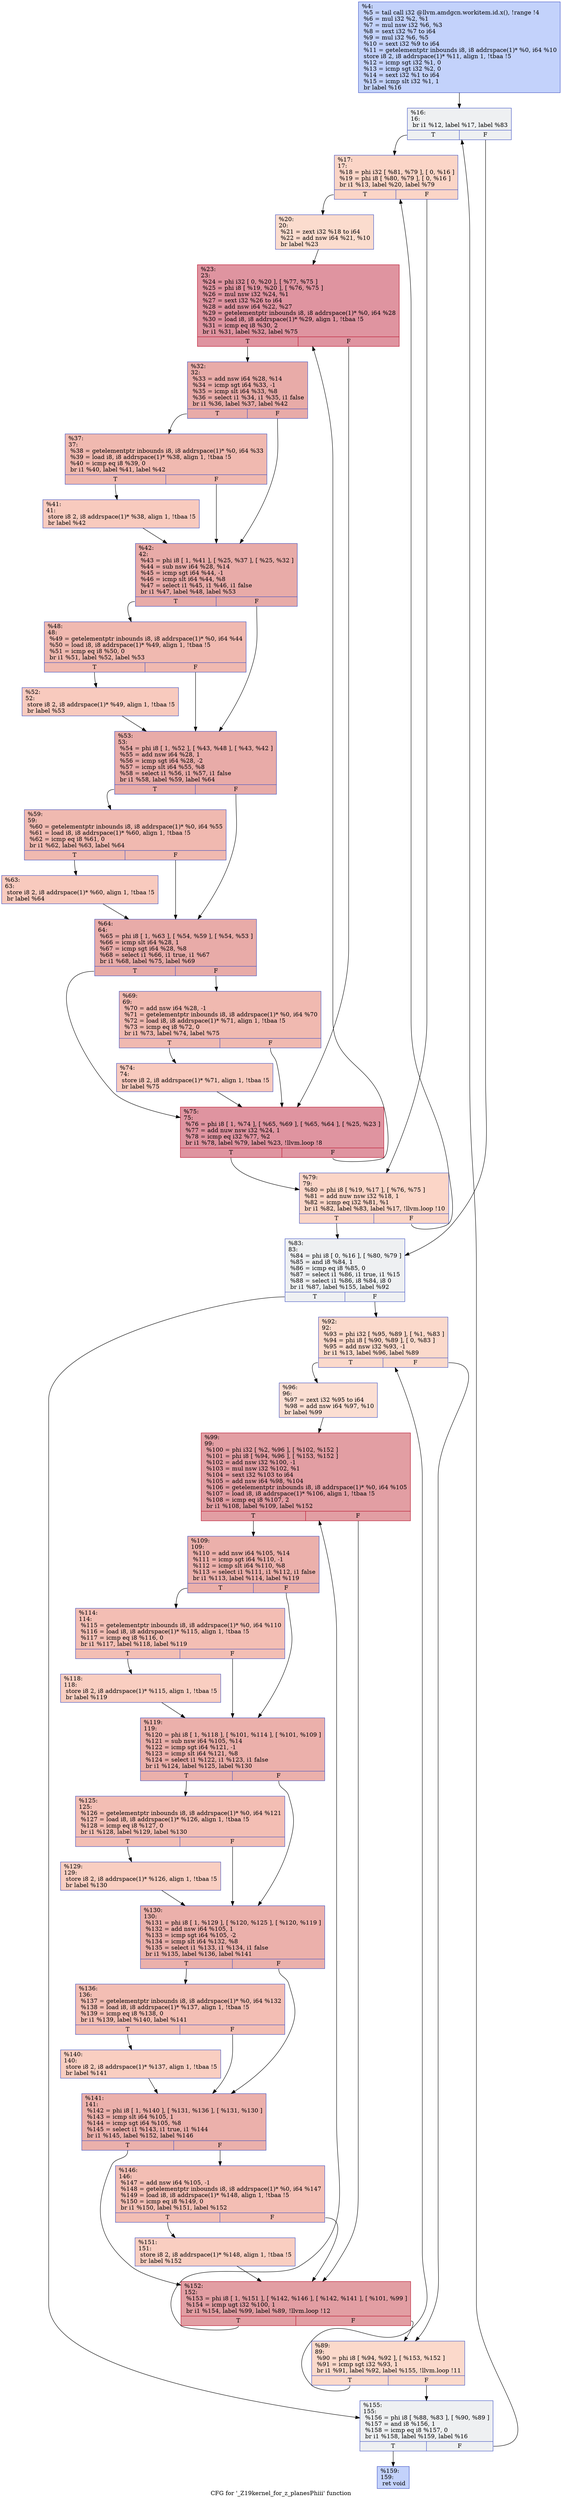 digraph "CFG for '_Z19kernel_for_z_planesPhiii' function" {
	label="CFG for '_Z19kernel_for_z_planesPhiii' function";

	Node0x6137de0 [shape=record,color="#3d50c3ff", style=filled, fillcolor="#779af770",label="{%4:\l  %5 = tail call i32 @llvm.amdgcn.workitem.id.x(), !range !4\l  %6 = mul i32 %2, %1\l  %7 = mul nsw i32 %6, %3\l  %8 = sext i32 %7 to i64\l  %9 = mul i32 %6, %5\l  %10 = sext i32 %9 to i64\l  %11 = getelementptr inbounds i8, i8 addrspace(1)* %0, i64 %10\l  store i8 2, i8 addrspace(1)* %11, align 1, !tbaa !5\l  %12 = icmp sgt i32 %1, 0\l  %13 = icmp sgt i32 %2, 0\l  %14 = sext i32 %1 to i64\l  %15 = icmp slt i32 %1, 1\l  br label %16\l}"];
	Node0x6137de0 -> Node0x6139950;
	Node0x6139950 [shape=record,color="#3d50c3ff", style=filled, fillcolor="#d9dce170",label="{%16:\l16:                                               \l  br i1 %12, label %17, label %83\l|{<s0>T|<s1>F}}"];
	Node0x6139950:s0 -> Node0x6138cf0;
	Node0x6139950:s1 -> Node0x6139b60;
	Node0x6138cf0 [shape=record,color="#3d50c3ff", style=filled, fillcolor="#f5a08170",label="{%17:\l17:                                               \l  %18 = phi i32 [ %81, %79 ], [ 0, %16 ]\l  %19 = phi i8 [ %80, %79 ], [ 0, %16 ]\l  br i1 %13, label %20, label %79\l|{<s0>T|<s1>F}}"];
	Node0x6138cf0:s0 -> Node0x6139f20;
	Node0x6138cf0:s1 -> Node0x6139c90;
	Node0x6139f20 [shape=record,color="#3d50c3ff", style=filled, fillcolor="#f7af9170",label="{%20:\l20:                                               \l  %21 = zext i32 %18 to i64\l  %22 = add nsw i64 %21, %10\l  br label %23\l}"];
	Node0x6139f20 -> Node0x613a160;
	Node0x613a160 [shape=record,color="#b70d28ff", style=filled, fillcolor="#b70d2870",label="{%23:\l23:                                               \l  %24 = phi i32 [ 0, %20 ], [ %77, %75 ]\l  %25 = phi i8 [ %19, %20 ], [ %76, %75 ]\l  %26 = mul nsw i32 %24, %1\l  %27 = sext i32 %26 to i64\l  %28 = add nsw i64 %22, %27\l  %29 = getelementptr inbounds i8, i8 addrspace(1)* %0, i64 %28\l  %30 = load i8, i8 addrspace(1)* %29, align 1, !tbaa !5\l  %31 = icmp eq i8 %30, 2\l  br i1 %31, label %32, label %75\l|{<s0>T|<s1>F}}"];
	Node0x613a160:s0 -> Node0x613adf0;
	Node0x613a160:s1 -> Node0x613a250;
	Node0x613adf0 [shape=record,color="#3d50c3ff", style=filled, fillcolor="#cc403a70",label="{%32:\l32:                                               \l  %33 = add nsw i64 %28, %14\l  %34 = icmp sgt i64 %33, -1\l  %35 = icmp slt i64 %33, %8\l  %36 = select i1 %34, i1 %35, i1 false\l  br i1 %36, label %37, label %42\l|{<s0>T|<s1>F}}"];
	Node0x613adf0:s0 -> Node0x613b310;
	Node0x613adf0:s1 -> Node0x613b360;
	Node0x613b310 [shape=record,color="#3d50c3ff", style=filled, fillcolor="#de614d70",label="{%37:\l37:                                               \l  %38 = getelementptr inbounds i8, i8 addrspace(1)* %0, i64 %33\l  %39 = load i8, i8 addrspace(1)* %38, align 1, !tbaa !5\l  %40 = icmp eq i8 %39, 0\l  br i1 %40, label %41, label %42\l|{<s0>T|<s1>F}}"];
	Node0x613b310:s0 -> Node0x613b670;
	Node0x613b310:s1 -> Node0x613b360;
	Node0x613b670 [shape=record,color="#3d50c3ff", style=filled, fillcolor="#ef886b70",label="{%41:\l41:                                               \l  store i8 2, i8 addrspace(1)* %38, align 1, !tbaa !5\l  br label %42\l}"];
	Node0x613b670 -> Node0x613b360;
	Node0x613b360 [shape=record,color="#3d50c3ff", style=filled, fillcolor="#cc403a70",label="{%42:\l42:                                               \l  %43 = phi i8 [ 1, %41 ], [ %25, %37 ], [ %25, %32 ]\l  %44 = sub nsw i64 %28, %14\l  %45 = icmp sgt i64 %44, -1\l  %46 = icmp slt i64 %44, %8\l  %47 = select i1 %45, i1 %46, i1 false\l  br i1 %47, label %48, label %53\l|{<s0>T|<s1>F}}"];
	Node0x613b360:s0 -> Node0x613bba0;
	Node0x613b360:s1 -> Node0x613bbf0;
	Node0x613bba0 [shape=record,color="#3d50c3ff", style=filled, fillcolor="#de614d70",label="{%48:\l48:                                               \l  %49 = getelementptr inbounds i8, i8 addrspace(1)* %0, i64 %44\l  %50 = load i8, i8 addrspace(1)* %49, align 1, !tbaa !5\l  %51 = icmp eq i8 %50, 0\l  br i1 %51, label %52, label %53\l|{<s0>T|<s1>F}}"];
	Node0x613bba0:s0 -> Node0x613bec0;
	Node0x613bba0:s1 -> Node0x613bbf0;
	Node0x613bec0 [shape=record,color="#3d50c3ff", style=filled, fillcolor="#ef886b70",label="{%52:\l52:                                               \l  store i8 2, i8 addrspace(1)* %49, align 1, !tbaa !5\l  br label %53\l}"];
	Node0x613bec0 -> Node0x613bbf0;
	Node0x613bbf0 [shape=record,color="#3d50c3ff", style=filled, fillcolor="#cc403a70",label="{%53:\l53:                                               \l  %54 = phi i8 [ 1, %52 ], [ %43, %48 ], [ %43, %42 ]\l  %55 = add nsw i64 %28, 1\l  %56 = icmp sgt i64 %28, -2\l  %57 = icmp slt i64 %55, %8\l  %58 = select i1 %56, i1 %57, i1 false\l  br i1 %58, label %59, label %64\l|{<s0>T|<s1>F}}"];
	Node0x613bbf0:s0 -> Node0x613c420;
	Node0x613bbf0:s1 -> Node0x613c470;
	Node0x613c420 [shape=record,color="#3d50c3ff", style=filled, fillcolor="#de614d70",label="{%59:\l59:                                               \l  %60 = getelementptr inbounds i8, i8 addrspace(1)* %0, i64 %55\l  %61 = load i8, i8 addrspace(1)* %60, align 1, !tbaa !5\l  %62 = icmp eq i8 %61, 0\l  br i1 %62, label %63, label %64\l|{<s0>T|<s1>F}}"];
	Node0x613c420:s0 -> Node0x613c740;
	Node0x613c420:s1 -> Node0x613c470;
	Node0x613c740 [shape=record,color="#3d50c3ff", style=filled, fillcolor="#ef886b70",label="{%63:\l63:                                               \l  store i8 2, i8 addrspace(1)* %60, align 1, !tbaa !5\l  br label %64\l}"];
	Node0x613c740 -> Node0x613c470;
	Node0x613c470 [shape=record,color="#3d50c3ff", style=filled, fillcolor="#cc403a70",label="{%64:\l64:                                               \l  %65 = phi i8 [ 1, %63 ], [ %54, %59 ], [ %54, %53 ]\l  %66 = icmp slt i64 %28, 1\l  %67 = icmp sgt i64 %28, %8\l  %68 = select i1 %66, i1 true, i1 %67\l  br i1 %68, label %75, label %69\l|{<s0>T|<s1>F}}"];
	Node0x613c470:s0 -> Node0x613a250;
	Node0x613c470:s1 -> Node0x613ce00;
	Node0x613ce00 [shape=record,color="#3d50c3ff", style=filled, fillcolor="#de614d70",label="{%69:\l69:                                               \l  %70 = add nsw i64 %28, -1\l  %71 = getelementptr inbounds i8, i8 addrspace(1)* %0, i64 %70\l  %72 = load i8, i8 addrspace(1)* %71, align 1, !tbaa !5\l  %73 = icmp eq i8 %72, 0\l  br i1 %73, label %74, label %75\l|{<s0>T|<s1>F}}"];
	Node0x613ce00:s0 -> Node0x613d130;
	Node0x613ce00:s1 -> Node0x613a250;
	Node0x613d130 [shape=record,color="#3d50c3ff", style=filled, fillcolor="#ef886b70",label="{%74:\l74:                                               \l  store i8 2, i8 addrspace(1)* %71, align 1, !tbaa !5\l  br label %75\l}"];
	Node0x613d130 -> Node0x613a250;
	Node0x613a250 [shape=record,color="#b70d28ff", style=filled, fillcolor="#b70d2870",label="{%75:\l75:                                               \l  %76 = phi i8 [ 1, %74 ], [ %65, %69 ], [ %65, %64 ], [ %25, %23 ]\l  %77 = add nuw nsw i32 %24, 1\l  %78 = icmp eq i32 %77, %2\l  br i1 %78, label %79, label %23, !llvm.loop !8\l|{<s0>T|<s1>F}}"];
	Node0x613a250:s0 -> Node0x6139c90;
	Node0x613a250:s1 -> Node0x613a160;
	Node0x6139c90 [shape=record,color="#3d50c3ff", style=filled, fillcolor="#f5a08170",label="{%79:\l79:                                               \l  %80 = phi i8 [ %19, %17 ], [ %76, %75 ]\l  %81 = add nuw nsw i32 %18, 1\l  %82 = icmp eq i32 %81, %1\l  br i1 %82, label %83, label %17, !llvm.loop !10\l|{<s0>T|<s1>F}}"];
	Node0x6139c90:s0 -> Node0x6139b60;
	Node0x6139c90:s1 -> Node0x6138cf0;
	Node0x6139b60 [shape=record,color="#3d50c3ff", style=filled, fillcolor="#d9dce170",label="{%83:\l83:                                               \l  %84 = phi i8 [ 0, %16 ], [ %80, %79 ]\l  %85 = and i8 %84, 1\l  %86 = icmp eq i8 %85, 0\l  %87 = select i1 %86, i1 true, i1 %15\l  %88 = select i1 %86, i8 %84, i8 0\l  br i1 %87, label %155, label %92\l|{<s0>T|<s1>F}}"];
	Node0x6139b60:s0 -> Node0x613dce0;
	Node0x6139b60:s1 -> Node0x613dd30;
	Node0x613de30 [shape=record,color="#3d50c3ff", style=filled, fillcolor="#f7a88970",label="{%89:\l89:                                               \l  %90 = phi i8 [ %94, %92 ], [ %153, %152 ]\l  %91 = icmp sgt i32 %93, 1\l  br i1 %91, label %92, label %155, !llvm.loop !11\l|{<s0>T|<s1>F}}"];
	Node0x613de30:s0 -> Node0x613dd30;
	Node0x613de30:s1 -> Node0x613dce0;
	Node0x613dd30 [shape=record,color="#3d50c3ff", style=filled, fillcolor="#f7a88970",label="{%92:\l92:                                               \l  %93 = phi i32 [ %95, %89 ], [ %1, %83 ]\l  %94 = phi i8 [ %90, %89 ], [ 0, %83 ]\l  %95 = add nsw i32 %93, -1\l  br i1 %13, label %96, label %89\l|{<s0>T|<s1>F}}"];
	Node0x613dd30:s0 -> Node0x613e4b0;
	Node0x613dd30:s1 -> Node0x613de30;
	Node0x613e4b0 [shape=record,color="#3d50c3ff", style=filled, fillcolor="#f7b59970",label="{%96:\l96:                                               \l  %97 = zext i32 %95 to i64\l  %98 = add nsw i64 %97, %10\l  br label %99\l}"];
	Node0x613e4b0 -> Node0x613e6b0;
	Node0x613e6b0 [shape=record,color="#b70d28ff", style=filled, fillcolor="#be242e70",label="{%99:\l99:                                               \l  %100 = phi i32 [ %2, %96 ], [ %102, %152 ]\l  %101 = phi i8 [ %94, %96 ], [ %153, %152 ]\l  %102 = add nsw i32 %100, -1\l  %103 = mul nsw i32 %102, %1\l  %104 = sext i32 %103 to i64\l  %105 = add nsw i64 %98, %104\l  %106 = getelementptr inbounds i8, i8 addrspace(1)* %0, i64 %105\l  %107 = load i8, i8 addrspace(1)* %106, align 1, !tbaa !5\l  %108 = icmp eq i8 %107, 2\l  br i1 %108, label %109, label %152\l|{<s0>T|<s1>F}}"];
	Node0x613e6b0:s0 -> Node0x613ec90;
	Node0x613e6b0:s1 -> Node0x613dec0;
	Node0x613ec90 [shape=record,color="#3d50c3ff", style=filled, fillcolor="#d24b4070",label="{%109:\l109:                                              \l  %110 = add nsw i64 %105, %14\l  %111 = icmp sgt i64 %110, -1\l  %112 = icmp slt i64 %110, %8\l  %113 = select i1 %111, i1 %112, i1 false\l  br i1 %113, label %114, label %119\l|{<s0>T|<s1>F}}"];
	Node0x613ec90:s0 -> Node0x613eff0;
	Node0x613ec90:s1 -> Node0x613f040;
	Node0x613eff0 [shape=record,color="#3d50c3ff", style=filled, fillcolor="#e36c5570",label="{%114:\l114:                                              \l  %115 = getelementptr inbounds i8, i8 addrspace(1)* %0, i64 %110\l  %116 = load i8, i8 addrspace(1)* %115, align 1, !tbaa !5\l  %117 = icmp eq i8 %116, 0\l  br i1 %117, label %118, label %119\l|{<s0>T|<s1>F}}"];
	Node0x613eff0:s0 -> Node0x613f2e0;
	Node0x613eff0:s1 -> Node0x613f040;
	Node0x613f2e0 [shape=record,color="#3d50c3ff", style=filled, fillcolor="#f2907270",label="{%118:\l118:                                              \l  store i8 2, i8 addrspace(1)* %115, align 1, !tbaa !5\l  br label %119\l}"];
	Node0x613f2e0 -> Node0x613f040;
	Node0x613f040 [shape=record,color="#3d50c3ff", style=filled, fillcolor="#d24b4070",label="{%119:\l119:                                              \l  %120 = phi i8 [ 1, %118 ], [ %101, %114 ], [ %101, %109 ]\l  %121 = sub nsw i64 %105, %14\l  %122 = icmp sgt i64 %121, -1\l  %123 = icmp slt i64 %121, %8\l  %124 = select i1 %122, i1 %123, i1 false\l  br i1 %124, label %125, label %130\l|{<s0>T|<s1>F}}"];
	Node0x613f040:s0 -> Node0x613f810;
	Node0x613f040:s1 -> Node0x613f860;
	Node0x613f810 [shape=record,color="#3d50c3ff", style=filled, fillcolor="#e36c5570",label="{%125:\l125:                                              \l  %126 = getelementptr inbounds i8, i8 addrspace(1)* %0, i64 %121\l  %127 = load i8, i8 addrspace(1)* %126, align 1, !tbaa !5\l  %128 = icmp eq i8 %127, 0\l  br i1 %128, label %129, label %130\l|{<s0>T|<s1>F}}"];
	Node0x613f810:s0 -> Node0x613c940;
	Node0x613f810:s1 -> Node0x613f860;
	Node0x613c940 [shape=record,color="#3d50c3ff", style=filled, fillcolor="#f2907270",label="{%129:\l129:                                              \l  store i8 2, i8 addrspace(1)* %126, align 1, !tbaa !5\l  br label %130\l}"];
	Node0x613c940 -> Node0x613f860;
	Node0x613f860 [shape=record,color="#3d50c3ff", style=filled, fillcolor="#d24b4070",label="{%130:\l130:                                              \l  %131 = phi i8 [ 1, %129 ], [ %120, %125 ], [ %120, %119 ]\l  %132 = add nsw i64 %105, 1\l  %133 = icmp sgt i64 %105, -2\l  %134 = icmp slt i64 %132, %8\l  %135 = select i1 %133, i1 %134, i1 false\l  br i1 %135, label %136, label %141\l|{<s0>T|<s1>F}}"];
	Node0x613f860:s0 -> Node0x6140450;
	Node0x613f860:s1 -> Node0x61404a0;
	Node0x6140450 [shape=record,color="#3d50c3ff", style=filled, fillcolor="#e36c5570",label="{%136:\l136:                                              \l  %137 = getelementptr inbounds i8, i8 addrspace(1)* %0, i64 %132\l  %138 = load i8, i8 addrspace(1)* %137, align 1, !tbaa !5\l  %139 = icmp eq i8 %138, 0\l  br i1 %139, label %140, label %141\l|{<s0>T|<s1>F}}"];
	Node0x6140450:s0 -> Node0x6140740;
	Node0x6140450:s1 -> Node0x61404a0;
	Node0x6140740 [shape=record,color="#3d50c3ff", style=filled, fillcolor="#f2907270",label="{%140:\l140:                                              \l  store i8 2, i8 addrspace(1)* %137, align 1, !tbaa !5\l  br label %141\l}"];
	Node0x6140740 -> Node0x61404a0;
	Node0x61404a0 [shape=record,color="#3d50c3ff", style=filled, fillcolor="#d24b4070",label="{%141:\l141:                                              \l  %142 = phi i8 [ 1, %140 ], [ %131, %136 ], [ %131, %130 ]\l  %143 = icmp slt i64 %105, 1\l  %144 = icmp sgt i64 %105, %8\l  %145 = select i1 %143, i1 true, i1 %144\l  br i1 %145, label %152, label %146\l|{<s0>T|<s1>F}}"];
	Node0x61404a0:s0 -> Node0x613dec0;
	Node0x61404a0:s1 -> Node0x6140be0;
	Node0x6140be0 [shape=record,color="#3d50c3ff", style=filled, fillcolor="#e36c5570",label="{%146:\l146:                                              \l  %147 = add nsw i64 %105, -1\l  %148 = getelementptr inbounds i8, i8 addrspace(1)* %0, i64 %147\l  %149 = load i8, i8 addrspace(1)* %148, align 1, !tbaa !5\l  %150 = icmp eq i8 %149, 0\l  br i1 %150, label %151, label %152\l|{<s0>T|<s1>F}}"];
	Node0x6140be0:s0 -> Node0x6140f10;
	Node0x6140be0:s1 -> Node0x613dec0;
	Node0x6140f10 [shape=record,color="#3d50c3ff", style=filled, fillcolor="#f2907270",label="{%151:\l151:                                              \l  store i8 2, i8 addrspace(1)* %148, align 1, !tbaa !5\l  br label %152\l}"];
	Node0x6140f10 -> Node0x613dec0;
	Node0x613dec0 [shape=record,color="#b70d28ff", style=filled, fillcolor="#be242e70",label="{%152:\l152:                                              \l  %153 = phi i8 [ 1, %151 ], [ %142, %146 ], [ %142, %141 ], [ %101, %99 ]\l  %154 = icmp ugt i32 %100, 1\l  br i1 %154, label %99, label %89, !llvm.loop !12\l|{<s0>T|<s1>F}}"];
	Node0x613dec0:s0 -> Node0x613e6b0;
	Node0x613dec0:s1 -> Node0x613de30;
	Node0x613dce0 [shape=record,color="#3d50c3ff", style=filled, fillcolor="#d9dce170",label="{%155:\l155:                                              \l  %156 = phi i8 [ %88, %83 ], [ %90, %89 ]\l  %157 = and i8 %156, 1\l  %158 = icmp eq i8 %157, 0\l  br i1 %158, label %159, label %16\l|{<s0>T|<s1>F}}"];
	Node0x613dce0:s0 -> Node0x61415a0;
	Node0x613dce0:s1 -> Node0x6139950;
	Node0x61415a0 [shape=record,color="#3d50c3ff", style=filled, fillcolor="#779af770",label="{%159:\l159:                                              \l  ret void\l}"];
}

